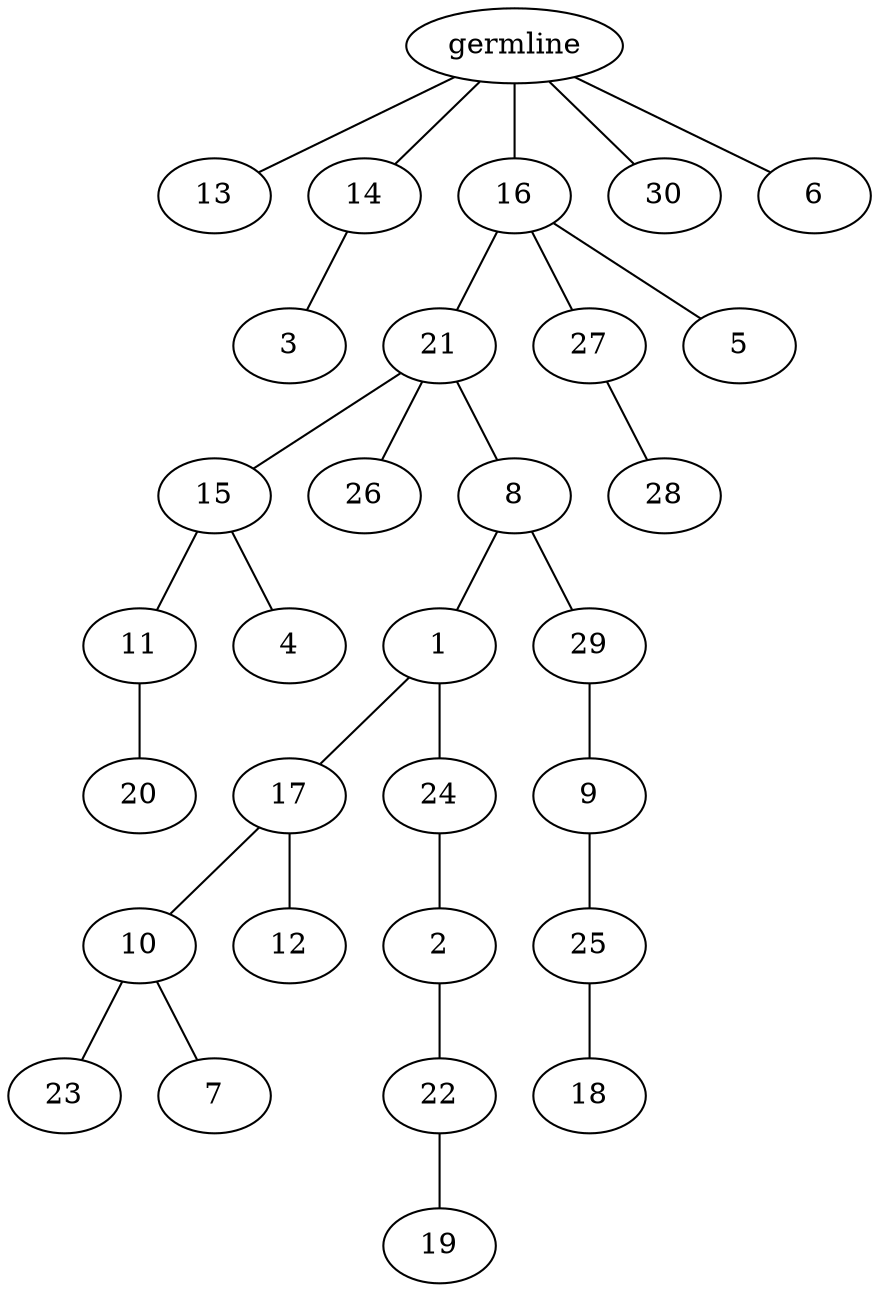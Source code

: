 graph tree {
    "140681614325696" [label="germline"];
    "140681608729360" [label="13"];
    "140681608732384" [label="14"];
    "140681608732624" [label="3"];
    "140681608730944" [label="16"];
    "140681614531792" [label="21"];
    "140681614530016" [label="15"];
    "140681614530736" [label="11"];
    "140681614656608" [label="20"];
    "140681614531552" [label="4"];
    "140681614532368" [label="26"];
    "140681614655648" [label="8"];
    "140681614656032" [label="1"];
    "140681614655744" [label="17"];
    "140681614656368" [label="10"];
    "140681614655792" [label="23"];
    "140681614655552" [label="7"];
    "140681614658240" [label="12"];
    "140681614656800" [label="24"];
    "140681614656320" [label="2"];
    "140681614657904" [label="22"];
    "140681614657664" [label="19"];
    "140681614656416" [label="29"];
    "140681614657088" [label="9"];
    "140681614657040" [label="25"];
    "140681609918400" [label="18"];
    "140681614531264" [label="27"];
    "140681614657760" [label="28"];
    "140681614655600" [label="5"];
    "140681608730704" [label="30"];
    "140681614656512" [label="6"];
    "140681614325696" -- "140681608729360";
    "140681614325696" -- "140681608732384";
    "140681614325696" -- "140681608730944";
    "140681614325696" -- "140681608730704";
    "140681614325696" -- "140681614656512";
    "140681608732384" -- "140681608732624";
    "140681608730944" -- "140681614531792";
    "140681608730944" -- "140681614531264";
    "140681608730944" -- "140681614655600";
    "140681614531792" -- "140681614530016";
    "140681614531792" -- "140681614532368";
    "140681614531792" -- "140681614655648";
    "140681614530016" -- "140681614530736";
    "140681614530016" -- "140681614531552";
    "140681614530736" -- "140681614656608";
    "140681614655648" -- "140681614656032";
    "140681614655648" -- "140681614656416";
    "140681614656032" -- "140681614655744";
    "140681614656032" -- "140681614656800";
    "140681614655744" -- "140681614656368";
    "140681614655744" -- "140681614658240";
    "140681614656368" -- "140681614655792";
    "140681614656368" -- "140681614655552";
    "140681614656800" -- "140681614656320";
    "140681614656320" -- "140681614657904";
    "140681614657904" -- "140681614657664";
    "140681614656416" -- "140681614657088";
    "140681614657088" -- "140681614657040";
    "140681614657040" -- "140681609918400";
    "140681614531264" -- "140681614657760";
}
